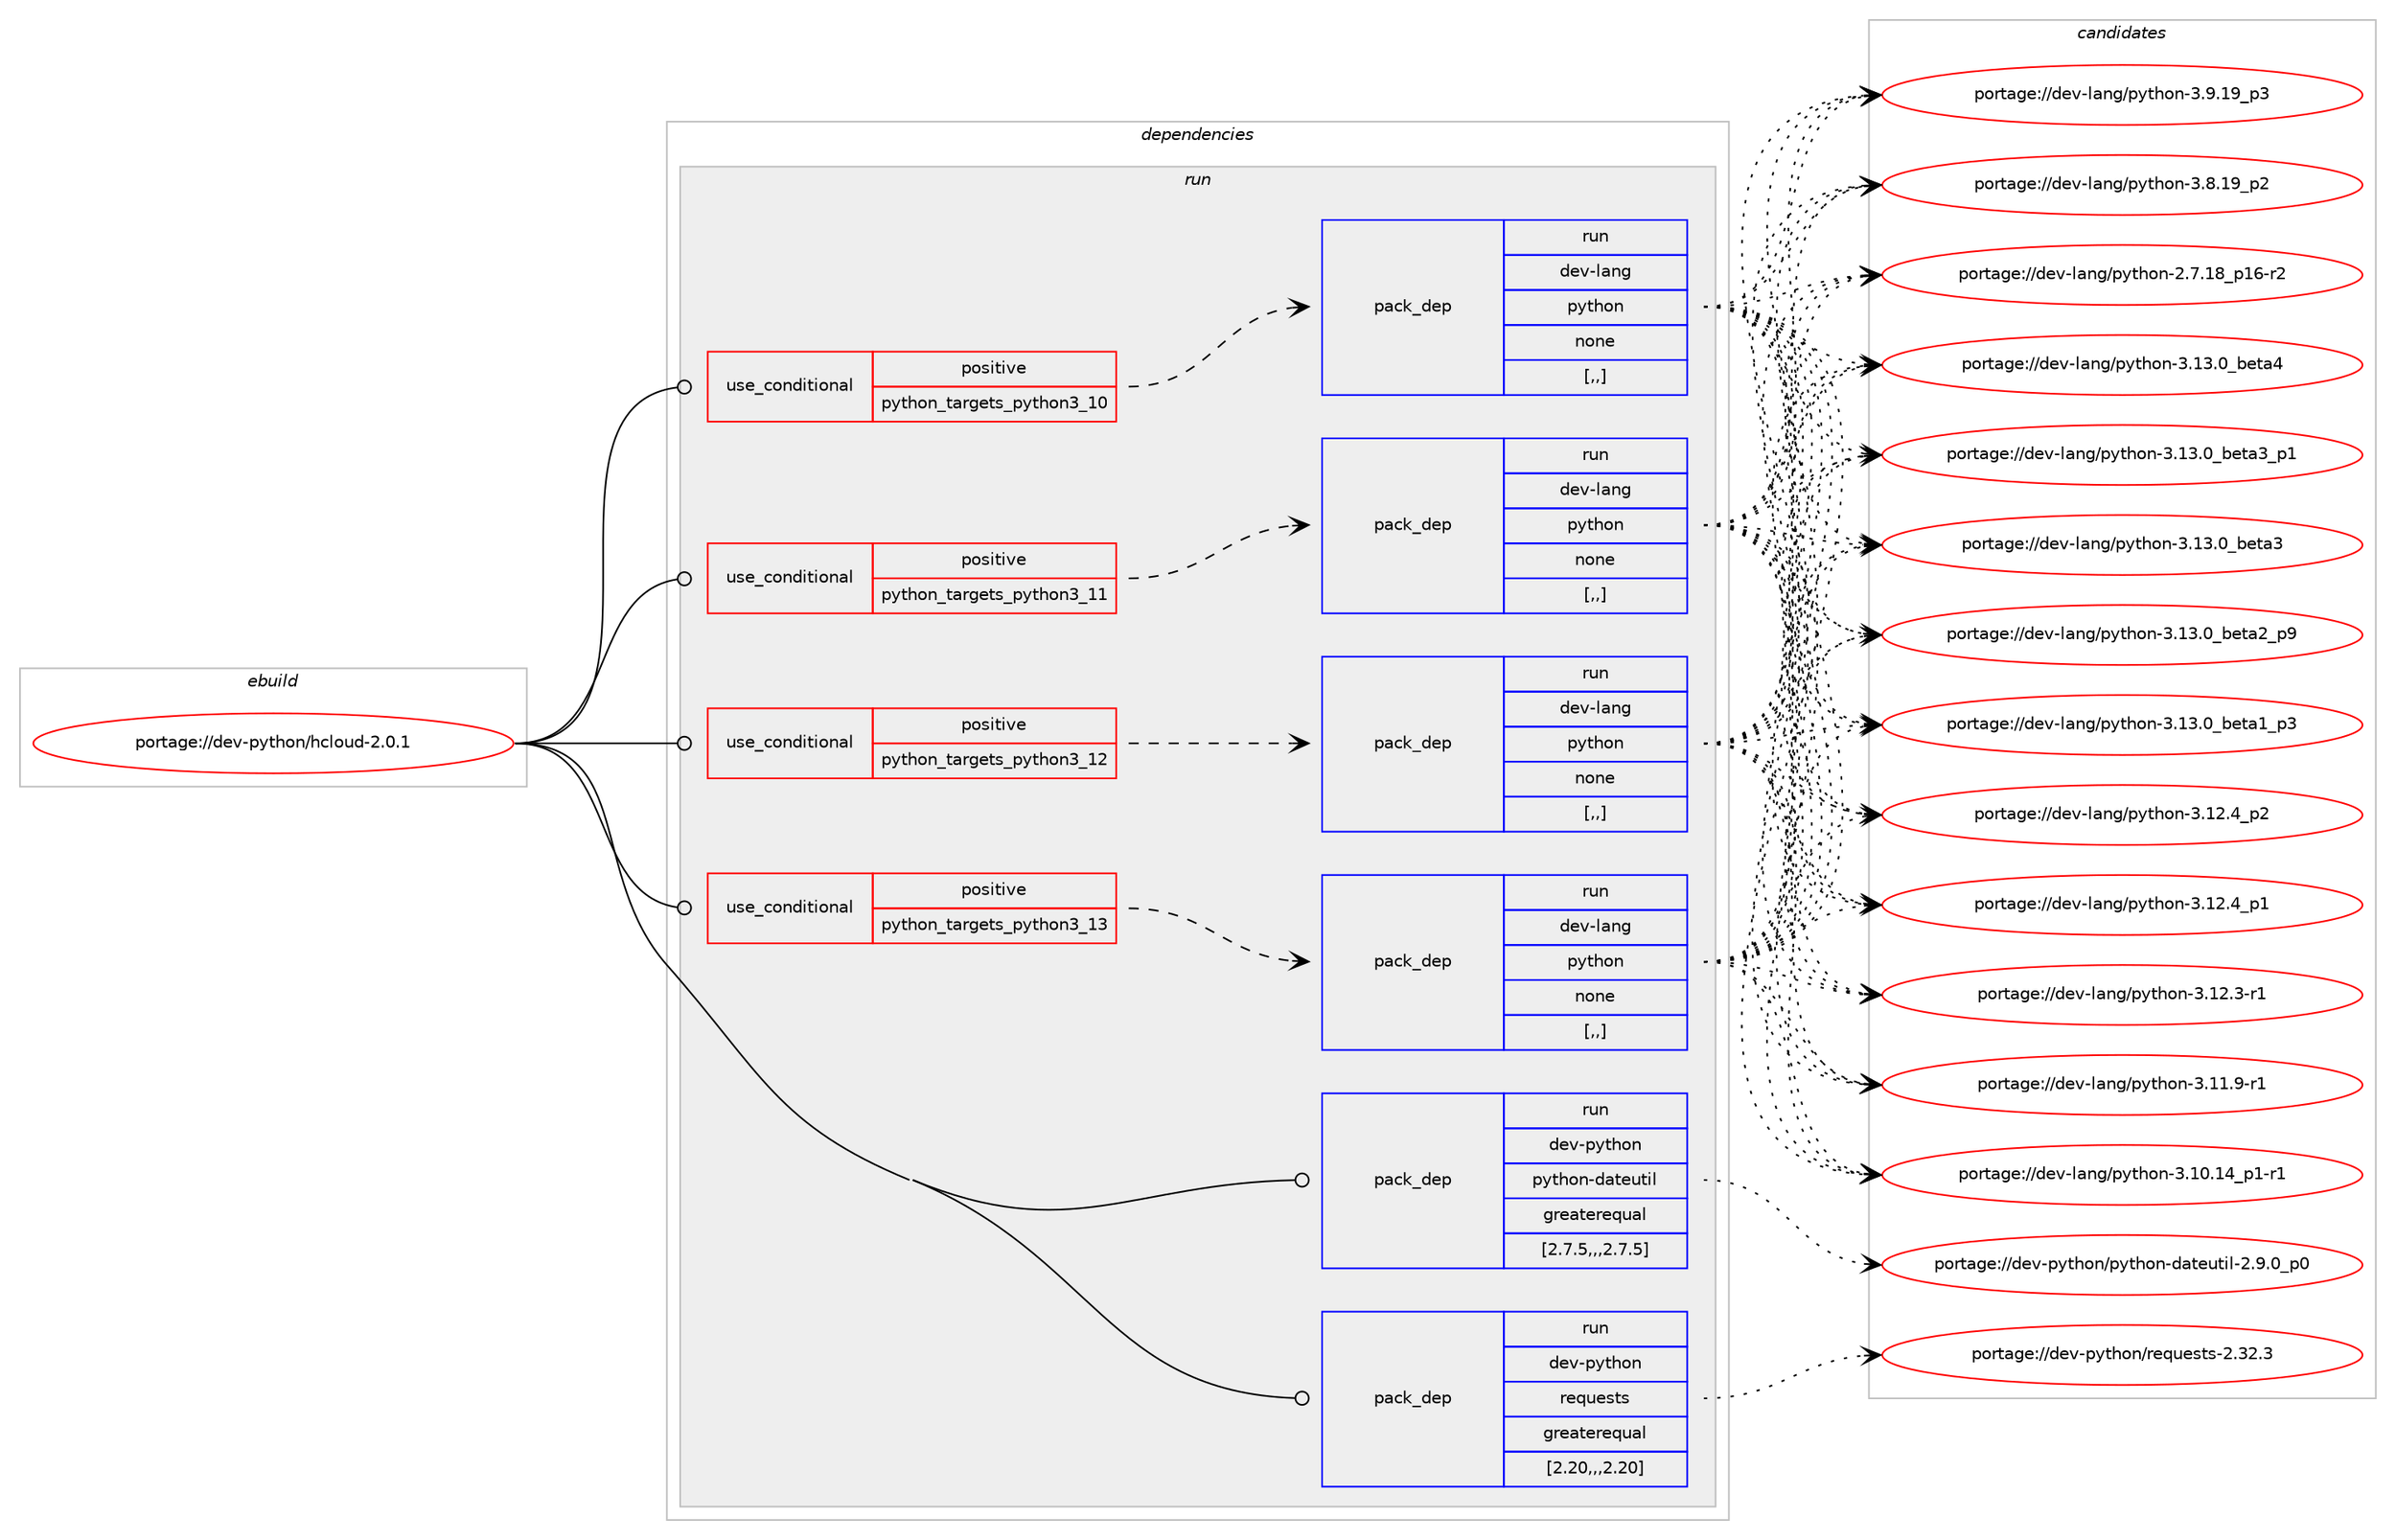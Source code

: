 digraph prolog {

# *************
# Graph options
# *************

newrank=true;
concentrate=true;
compound=true;
graph [rankdir=LR,fontname=Helvetica,fontsize=10,ranksep=1.5];#, ranksep=2.5, nodesep=0.2];
edge  [arrowhead=vee];
node  [fontname=Helvetica,fontsize=10];

# **********
# The ebuild
# **********

subgraph cluster_leftcol {
color=gray;
label=<<i>ebuild</i>>;
id [label="portage://dev-python/hcloud-2.0.1", color=red, width=4, href="../dev-python/hcloud-2.0.1.svg"];
}

# ****************
# The dependencies
# ****************

subgraph cluster_midcol {
color=gray;
label=<<i>dependencies</i>>;
subgraph cluster_compile {
fillcolor="#eeeeee";
style=filled;
label=<<i>compile</i>>;
}
subgraph cluster_compileandrun {
fillcolor="#eeeeee";
style=filled;
label=<<i>compile and run</i>>;
}
subgraph cluster_run {
fillcolor="#eeeeee";
style=filled;
label=<<i>run</i>>;
subgraph cond33331 {
dependency147749 [label=<<TABLE BORDER="0" CELLBORDER="1" CELLSPACING="0" CELLPADDING="4"><TR><TD ROWSPAN="3" CELLPADDING="10">use_conditional</TD></TR><TR><TD>positive</TD></TR><TR><TD>python_targets_python3_10</TD></TR></TABLE>>, shape=none, color=red];
subgraph pack113169 {
dependency147750 [label=<<TABLE BORDER="0" CELLBORDER="1" CELLSPACING="0" CELLPADDING="4" WIDTH="220"><TR><TD ROWSPAN="6" CELLPADDING="30">pack_dep</TD></TR><TR><TD WIDTH="110">run</TD></TR><TR><TD>dev-lang</TD></TR><TR><TD>python</TD></TR><TR><TD>none</TD></TR><TR><TD>[,,]</TD></TR></TABLE>>, shape=none, color=blue];
}
dependency147749:e -> dependency147750:w [weight=20,style="dashed",arrowhead="vee"];
}
id:e -> dependency147749:w [weight=20,style="solid",arrowhead="odot"];
subgraph cond33332 {
dependency147751 [label=<<TABLE BORDER="0" CELLBORDER="1" CELLSPACING="0" CELLPADDING="4"><TR><TD ROWSPAN="3" CELLPADDING="10">use_conditional</TD></TR><TR><TD>positive</TD></TR><TR><TD>python_targets_python3_11</TD></TR></TABLE>>, shape=none, color=red];
subgraph pack113170 {
dependency147752 [label=<<TABLE BORDER="0" CELLBORDER="1" CELLSPACING="0" CELLPADDING="4" WIDTH="220"><TR><TD ROWSPAN="6" CELLPADDING="30">pack_dep</TD></TR><TR><TD WIDTH="110">run</TD></TR><TR><TD>dev-lang</TD></TR><TR><TD>python</TD></TR><TR><TD>none</TD></TR><TR><TD>[,,]</TD></TR></TABLE>>, shape=none, color=blue];
}
dependency147751:e -> dependency147752:w [weight=20,style="dashed",arrowhead="vee"];
}
id:e -> dependency147751:w [weight=20,style="solid",arrowhead="odot"];
subgraph cond33333 {
dependency147753 [label=<<TABLE BORDER="0" CELLBORDER="1" CELLSPACING="0" CELLPADDING="4"><TR><TD ROWSPAN="3" CELLPADDING="10">use_conditional</TD></TR><TR><TD>positive</TD></TR><TR><TD>python_targets_python3_12</TD></TR></TABLE>>, shape=none, color=red];
subgraph pack113171 {
dependency147754 [label=<<TABLE BORDER="0" CELLBORDER="1" CELLSPACING="0" CELLPADDING="4" WIDTH="220"><TR><TD ROWSPAN="6" CELLPADDING="30">pack_dep</TD></TR><TR><TD WIDTH="110">run</TD></TR><TR><TD>dev-lang</TD></TR><TR><TD>python</TD></TR><TR><TD>none</TD></TR><TR><TD>[,,]</TD></TR></TABLE>>, shape=none, color=blue];
}
dependency147753:e -> dependency147754:w [weight=20,style="dashed",arrowhead="vee"];
}
id:e -> dependency147753:w [weight=20,style="solid",arrowhead="odot"];
subgraph cond33334 {
dependency147755 [label=<<TABLE BORDER="0" CELLBORDER="1" CELLSPACING="0" CELLPADDING="4"><TR><TD ROWSPAN="3" CELLPADDING="10">use_conditional</TD></TR><TR><TD>positive</TD></TR><TR><TD>python_targets_python3_13</TD></TR></TABLE>>, shape=none, color=red];
subgraph pack113172 {
dependency147756 [label=<<TABLE BORDER="0" CELLBORDER="1" CELLSPACING="0" CELLPADDING="4" WIDTH="220"><TR><TD ROWSPAN="6" CELLPADDING="30">pack_dep</TD></TR><TR><TD WIDTH="110">run</TD></TR><TR><TD>dev-lang</TD></TR><TR><TD>python</TD></TR><TR><TD>none</TD></TR><TR><TD>[,,]</TD></TR></TABLE>>, shape=none, color=blue];
}
dependency147755:e -> dependency147756:w [weight=20,style="dashed",arrowhead="vee"];
}
id:e -> dependency147755:w [weight=20,style="solid",arrowhead="odot"];
subgraph pack113173 {
dependency147757 [label=<<TABLE BORDER="0" CELLBORDER="1" CELLSPACING="0" CELLPADDING="4" WIDTH="220"><TR><TD ROWSPAN="6" CELLPADDING="30">pack_dep</TD></TR><TR><TD WIDTH="110">run</TD></TR><TR><TD>dev-python</TD></TR><TR><TD>python-dateutil</TD></TR><TR><TD>greaterequal</TD></TR><TR><TD>[2.7.5,,,2.7.5]</TD></TR></TABLE>>, shape=none, color=blue];
}
id:e -> dependency147757:w [weight=20,style="solid",arrowhead="odot"];
subgraph pack113174 {
dependency147758 [label=<<TABLE BORDER="0" CELLBORDER="1" CELLSPACING="0" CELLPADDING="4" WIDTH="220"><TR><TD ROWSPAN="6" CELLPADDING="30">pack_dep</TD></TR><TR><TD WIDTH="110">run</TD></TR><TR><TD>dev-python</TD></TR><TR><TD>requests</TD></TR><TR><TD>greaterequal</TD></TR><TR><TD>[2.20,,,2.20]</TD></TR></TABLE>>, shape=none, color=blue];
}
id:e -> dependency147758:w [weight=20,style="solid",arrowhead="odot"];
}
}

# **************
# The candidates
# **************

subgraph cluster_choices {
rank=same;
color=gray;
label=<<i>candidates</i>>;

subgraph choice113169 {
color=black;
nodesep=1;
choice1001011184510897110103471121211161041111104551464951464895981011169752 [label="portage://dev-lang/python-3.13.0_beta4", color=red, width=4,href="../dev-lang/python-3.13.0_beta4.svg"];
choice10010111845108971101034711212111610411111045514649514648959810111697519511249 [label="portage://dev-lang/python-3.13.0_beta3_p1", color=red, width=4,href="../dev-lang/python-3.13.0_beta3_p1.svg"];
choice1001011184510897110103471121211161041111104551464951464895981011169751 [label="portage://dev-lang/python-3.13.0_beta3", color=red, width=4,href="../dev-lang/python-3.13.0_beta3.svg"];
choice10010111845108971101034711212111610411111045514649514648959810111697509511257 [label="portage://dev-lang/python-3.13.0_beta2_p9", color=red, width=4,href="../dev-lang/python-3.13.0_beta2_p9.svg"];
choice10010111845108971101034711212111610411111045514649514648959810111697499511251 [label="portage://dev-lang/python-3.13.0_beta1_p3", color=red, width=4,href="../dev-lang/python-3.13.0_beta1_p3.svg"];
choice100101118451089711010347112121116104111110455146495046529511250 [label="portage://dev-lang/python-3.12.4_p2", color=red, width=4,href="../dev-lang/python-3.12.4_p2.svg"];
choice100101118451089711010347112121116104111110455146495046529511249 [label="portage://dev-lang/python-3.12.4_p1", color=red, width=4,href="../dev-lang/python-3.12.4_p1.svg"];
choice100101118451089711010347112121116104111110455146495046514511449 [label="portage://dev-lang/python-3.12.3-r1", color=red, width=4,href="../dev-lang/python-3.12.3-r1.svg"];
choice100101118451089711010347112121116104111110455146494946574511449 [label="portage://dev-lang/python-3.11.9-r1", color=red, width=4,href="../dev-lang/python-3.11.9-r1.svg"];
choice100101118451089711010347112121116104111110455146494846495295112494511449 [label="portage://dev-lang/python-3.10.14_p1-r1", color=red, width=4,href="../dev-lang/python-3.10.14_p1-r1.svg"];
choice100101118451089711010347112121116104111110455146574649579511251 [label="portage://dev-lang/python-3.9.19_p3", color=red, width=4,href="../dev-lang/python-3.9.19_p3.svg"];
choice100101118451089711010347112121116104111110455146564649579511250 [label="portage://dev-lang/python-3.8.19_p2", color=red, width=4,href="../dev-lang/python-3.8.19_p2.svg"];
choice100101118451089711010347112121116104111110455046554649569511249544511450 [label="portage://dev-lang/python-2.7.18_p16-r2", color=red, width=4,href="../dev-lang/python-2.7.18_p16-r2.svg"];
dependency147750:e -> choice1001011184510897110103471121211161041111104551464951464895981011169752:w [style=dotted,weight="100"];
dependency147750:e -> choice10010111845108971101034711212111610411111045514649514648959810111697519511249:w [style=dotted,weight="100"];
dependency147750:e -> choice1001011184510897110103471121211161041111104551464951464895981011169751:w [style=dotted,weight="100"];
dependency147750:e -> choice10010111845108971101034711212111610411111045514649514648959810111697509511257:w [style=dotted,weight="100"];
dependency147750:e -> choice10010111845108971101034711212111610411111045514649514648959810111697499511251:w [style=dotted,weight="100"];
dependency147750:e -> choice100101118451089711010347112121116104111110455146495046529511250:w [style=dotted,weight="100"];
dependency147750:e -> choice100101118451089711010347112121116104111110455146495046529511249:w [style=dotted,weight="100"];
dependency147750:e -> choice100101118451089711010347112121116104111110455146495046514511449:w [style=dotted,weight="100"];
dependency147750:e -> choice100101118451089711010347112121116104111110455146494946574511449:w [style=dotted,weight="100"];
dependency147750:e -> choice100101118451089711010347112121116104111110455146494846495295112494511449:w [style=dotted,weight="100"];
dependency147750:e -> choice100101118451089711010347112121116104111110455146574649579511251:w [style=dotted,weight="100"];
dependency147750:e -> choice100101118451089711010347112121116104111110455146564649579511250:w [style=dotted,weight="100"];
dependency147750:e -> choice100101118451089711010347112121116104111110455046554649569511249544511450:w [style=dotted,weight="100"];
}
subgraph choice113170 {
color=black;
nodesep=1;
choice1001011184510897110103471121211161041111104551464951464895981011169752 [label="portage://dev-lang/python-3.13.0_beta4", color=red, width=4,href="../dev-lang/python-3.13.0_beta4.svg"];
choice10010111845108971101034711212111610411111045514649514648959810111697519511249 [label="portage://dev-lang/python-3.13.0_beta3_p1", color=red, width=4,href="../dev-lang/python-3.13.0_beta3_p1.svg"];
choice1001011184510897110103471121211161041111104551464951464895981011169751 [label="portage://dev-lang/python-3.13.0_beta3", color=red, width=4,href="../dev-lang/python-3.13.0_beta3.svg"];
choice10010111845108971101034711212111610411111045514649514648959810111697509511257 [label="portage://dev-lang/python-3.13.0_beta2_p9", color=red, width=4,href="../dev-lang/python-3.13.0_beta2_p9.svg"];
choice10010111845108971101034711212111610411111045514649514648959810111697499511251 [label="portage://dev-lang/python-3.13.0_beta1_p3", color=red, width=4,href="../dev-lang/python-3.13.0_beta1_p3.svg"];
choice100101118451089711010347112121116104111110455146495046529511250 [label="portage://dev-lang/python-3.12.4_p2", color=red, width=4,href="../dev-lang/python-3.12.4_p2.svg"];
choice100101118451089711010347112121116104111110455146495046529511249 [label="portage://dev-lang/python-3.12.4_p1", color=red, width=4,href="../dev-lang/python-3.12.4_p1.svg"];
choice100101118451089711010347112121116104111110455146495046514511449 [label="portage://dev-lang/python-3.12.3-r1", color=red, width=4,href="../dev-lang/python-3.12.3-r1.svg"];
choice100101118451089711010347112121116104111110455146494946574511449 [label="portage://dev-lang/python-3.11.9-r1", color=red, width=4,href="../dev-lang/python-3.11.9-r1.svg"];
choice100101118451089711010347112121116104111110455146494846495295112494511449 [label="portage://dev-lang/python-3.10.14_p1-r1", color=red, width=4,href="../dev-lang/python-3.10.14_p1-r1.svg"];
choice100101118451089711010347112121116104111110455146574649579511251 [label="portage://dev-lang/python-3.9.19_p3", color=red, width=4,href="../dev-lang/python-3.9.19_p3.svg"];
choice100101118451089711010347112121116104111110455146564649579511250 [label="portage://dev-lang/python-3.8.19_p2", color=red, width=4,href="../dev-lang/python-3.8.19_p2.svg"];
choice100101118451089711010347112121116104111110455046554649569511249544511450 [label="portage://dev-lang/python-2.7.18_p16-r2", color=red, width=4,href="../dev-lang/python-2.7.18_p16-r2.svg"];
dependency147752:e -> choice1001011184510897110103471121211161041111104551464951464895981011169752:w [style=dotted,weight="100"];
dependency147752:e -> choice10010111845108971101034711212111610411111045514649514648959810111697519511249:w [style=dotted,weight="100"];
dependency147752:e -> choice1001011184510897110103471121211161041111104551464951464895981011169751:w [style=dotted,weight="100"];
dependency147752:e -> choice10010111845108971101034711212111610411111045514649514648959810111697509511257:w [style=dotted,weight="100"];
dependency147752:e -> choice10010111845108971101034711212111610411111045514649514648959810111697499511251:w [style=dotted,weight="100"];
dependency147752:e -> choice100101118451089711010347112121116104111110455146495046529511250:w [style=dotted,weight="100"];
dependency147752:e -> choice100101118451089711010347112121116104111110455146495046529511249:w [style=dotted,weight="100"];
dependency147752:e -> choice100101118451089711010347112121116104111110455146495046514511449:w [style=dotted,weight="100"];
dependency147752:e -> choice100101118451089711010347112121116104111110455146494946574511449:w [style=dotted,weight="100"];
dependency147752:e -> choice100101118451089711010347112121116104111110455146494846495295112494511449:w [style=dotted,weight="100"];
dependency147752:e -> choice100101118451089711010347112121116104111110455146574649579511251:w [style=dotted,weight="100"];
dependency147752:e -> choice100101118451089711010347112121116104111110455146564649579511250:w [style=dotted,weight="100"];
dependency147752:e -> choice100101118451089711010347112121116104111110455046554649569511249544511450:w [style=dotted,weight="100"];
}
subgraph choice113171 {
color=black;
nodesep=1;
choice1001011184510897110103471121211161041111104551464951464895981011169752 [label="portage://dev-lang/python-3.13.0_beta4", color=red, width=4,href="../dev-lang/python-3.13.0_beta4.svg"];
choice10010111845108971101034711212111610411111045514649514648959810111697519511249 [label="portage://dev-lang/python-3.13.0_beta3_p1", color=red, width=4,href="../dev-lang/python-3.13.0_beta3_p1.svg"];
choice1001011184510897110103471121211161041111104551464951464895981011169751 [label="portage://dev-lang/python-3.13.0_beta3", color=red, width=4,href="../dev-lang/python-3.13.0_beta3.svg"];
choice10010111845108971101034711212111610411111045514649514648959810111697509511257 [label="portage://dev-lang/python-3.13.0_beta2_p9", color=red, width=4,href="../dev-lang/python-3.13.0_beta2_p9.svg"];
choice10010111845108971101034711212111610411111045514649514648959810111697499511251 [label="portage://dev-lang/python-3.13.0_beta1_p3", color=red, width=4,href="../dev-lang/python-3.13.0_beta1_p3.svg"];
choice100101118451089711010347112121116104111110455146495046529511250 [label="portage://dev-lang/python-3.12.4_p2", color=red, width=4,href="../dev-lang/python-3.12.4_p2.svg"];
choice100101118451089711010347112121116104111110455146495046529511249 [label="portage://dev-lang/python-3.12.4_p1", color=red, width=4,href="../dev-lang/python-3.12.4_p1.svg"];
choice100101118451089711010347112121116104111110455146495046514511449 [label="portage://dev-lang/python-3.12.3-r1", color=red, width=4,href="../dev-lang/python-3.12.3-r1.svg"];
choice100101118451089711010347112121116104111110455146494946574511449 [label="portage://dev-lang/python-3.11.9-r1", color=red, width=4,href="../dev-lang/python-3.11.9-r1.svg"];
choice100101118451089711010347112121116104111110455146494846495295112494511449 [label="portage://dev-lang/python-3.10.14_p1-r1", color=red, width=4,href="../dev-lang/python-3.10.14_p1-r1.svg"];
choice100101118451089711010347112121116104111110455146574649579511251 [label="portage://dev-lang/python-3.9.19_p3", color=red, width=4,href="../dev-lang/python-3.9.19_p3.svg"];
choice100101118451089711010347112121116104111110455146564649579511250 [label="portage://dev-lang/python-3.8.19_p2", color=red, width=4,href="../dev-lang/python-3.8.19_p2.svg"];
choice100101118451089711010347112121116104111110455046554649569511249544511450 [label="portage://dev-lang/python-2.7.18_p16-r2", color=red, width=4,href="../dev-lang/python-2.7.18_p16-r2.svg"];
dependency147754:e -> choice1001011184510897110103471121211161041111104551464951464895981011169752:w [style=dotted,weight="100"];
dependency147754:e -> choice10010111845108971101034711212111610411111045514649514648959810111697519511249:w [style=dotted,weight="100"];
dependency147754:e -> choice1001011184510897110103471121211161041111104551464951464895981011169751:w [style=dotted,weight="100"];
dependency147754:e -> choice10010111845108971101034711212111610411111045514649514648959810111697509511257:w [style=dotted,weight="100"];
dependency147754:e -> choice10010111845108971101034711212111610411111045514649514648959810111697499511251:w [style=dotted,weight="100"];
dependency147754:e -> choice100101118451089711010347112121116104111110455146495046529511250:w [style=dotted,weight="100"];
dependency147754:e -> choice100101118451089711010347112121116104111110455146495046529511249:w [style=dotted,weight="100"];
dependency147754:e -> choice100101118451089711010347112121116104111110455146495046514511449:w [style=dotted,weight="100"];
dependency147754:e -> choice100101118451089711010347112121116104111110455146494946574511449:w [style=dotted,weight="100"];
dependency147754:e -> choice100101118451089711010347112121116104111110455146494846495295112494511449:w [style=dotted,weight="100"];
dependency147754:e -> choice100101118451089711010347112121116104111110455146574649579511251:w [style=dotted,weight="100"];
dependency147754:e -> choice100101118451089711010347112121116104111110455146564649579511250:w [style=dotted,weight="100"];
dependency147754:e -> choice100101118451089711010347112121116104111110455046554649569511249544511450:w [style=dotted,weight="100"];
}
subgraph choice113172 {
color=black;
nodesep=1;
choice1001011184510897110103471121211161041111104551464951464895981011169752 [label="portage://dev-lang/python-3.13.0_beta4", color=red, width=4,href="../dev-lang/python-3.13.0_beta4.svg"];
choice10010111845108971101034711212111610411111045514649514648959810111697519511249 [label="portage://dev-lang/python-3.13.0_beta3_p1", color=red, width=4,href="../dev-lang/python-3.13.0_beta3_p1.svg"];
choice1001011184510897110103471121211161041111104551464951464895981011169751 [label="portage://dev-lang/python-3.13.0_beta3", color=red, width=4,href="../dev-lang/python-3.13.0_beta3.svg"];
choice10010111845108971101034711212111610411111045514649514648959810111697509511257 [label="portage://dev-lang/python-3.13.0_beta2_p9", color=red, width=4,href="../dev-lang/python-3.13.0_beta2_p9.svg"];
choice10010111845108971101034711212111610411111045514649514648959810111697499511251 [label="portage://dev-lang/python-3.13.0_beta1_p3", color=red, width=4,href="../dev-lang/python-3.13.0_beta1_p3.svg"];
choice100101118451089711010347112121116104111110455146495046529511250 [label="portage://dev-lang/python-3.12.4_p2", color=red, width=4,href="../dev-lang/python-3.12.4_p2.svg"];
choice100101118451089711010347112121116104111110455146495046529511249 [label="portage://dev-lang/python-3.12.4_p1", color=red, width=4,href="../dev-lang/python-3.12.4_p1.svg"];
choice100101118451089711010347112121116104111110455146495046514511449 [label="portage://dev-lang/python-3.12.3-r1", color=red, width=4,href="../dev-lang/python-3.12.3-r1.svg"];
choice100101118451089711010347112121116104111110455146494946574511449 [label="portage://dev-lang/python-3.11.9-r1", color=red, width=4,href="../dev-lang/python-3.11.9-r1.svg"];
choice100101118451089711010347112121116104111110455146494846495295112494511449 [label="portage://dev-lang/python-3.10.14_p1-r1", color=red, width=4,href="../dev-lang/python-3.10.14_p1-r1.svg"];
choice100101118451089711010347112121116104111110455146574649579511251 [label="portage://dev-lang/python-3.9.19_p3", color=red, width=4,href="../dev-lang/python-3.9.19_p3.svg"];
choice100101118451089711010347112121116104111110455146564649579511250 [label="portage://dev-lang/python-3.8.19_p2", color=red, width=4,href="../dev-lang/python-3.8.19_p2.svg"];
choice100101118451089711010347112121116104111110455046554649569511249544511450 [label="portage://dev-lang/python-2.7.18_p16-r2", color=red, width=4,href="../dev-lang/python-2.7.18_p16-r2.svg"];
dependency147756:e -> choice1001011184510897110103471121211161041111104551464951464895981011169752:w [style=dotted,weight="100"];
dependency147756:e -> choice10010111845108971101034711212111610411111045514649514648959810111697519511249:w [style=dotted,weight="100"];
dependency147756:e -> choice1001011184510897110103471121211161041111104551464951464895981011169751:w [style=dotted,weight="100"];
dependency147756:e -> choice10010111845108971101034711212111610411111045514649514648959810111697509511257:w [style=dotted,weight="100"];
dependency147756:e -> choice10010111845108971101034711212111610411111045514649514648959810111697499511251:w [style=dotted,weight="100"];
dependency147756:e -> choice100101118451089711010347112121116104111110455146495046529511250:w [style=dotted,weight="100"];
dependency147756:e -> choice100101118451089711010347112121116104111110455146495046529511249:w [style=dotted,weight="100"];
dependency147756:e -> choice100101118451089711010347112121116104111110455146495046514511449:w [style=dotted,weight="100"];
dependency147756:e -> choice100101118451089711010347112121116104111110455146494946574511449:w [style=dotted,weight="100"];
dependency147756:e -> choice100101118451089711010347112121116104111110455146494846495295112494511449:w [style=dotted,weight="100"];
dependency147756:e -> choice100101118451089711010347112121116104111110455146574649579511251:w [style=dotted,weight="100"];
dependency147756:e -> choice100101118451089711010347112121116104111110455146564649579511250:w [style=dotted,weight="100"];
dependency147756:e -> choice100101118451089711010347112121116104111110455046554649569511249544511450:w [style=dotted,weight="100"];
}
subgraph choice113173 {
color=black;
nodesep=1;
choice100101118451121211161041111104711212111610411111045100971161011171161051084550465746489511248 [label="portage://dev-python/python-dateutil-2.9.0_p0", color=red, width=4,href="../dev-python/python-dateutil-2.9.0_p0.svg"];
dependency147757:e -> choice100101118451121211161041111104711212111610411111045100971161011171161051084550465746489511248:w [style=dotted,weight="100"];
}
subgraph choice113174 {
color=black;
nodesep=1;
choice100101118451121211161041111104711410111311710111511611545504651504651 [label="portage://dev-python/requests-2.32.3", color=red, width=4,href="../dev-python/requests-2.32.3.svg"];
dependency147758:e -> choice100101118451121211161041111104711410111311710111511611545504651504651:w [style=dotted,weight="100"];
}
}

}
